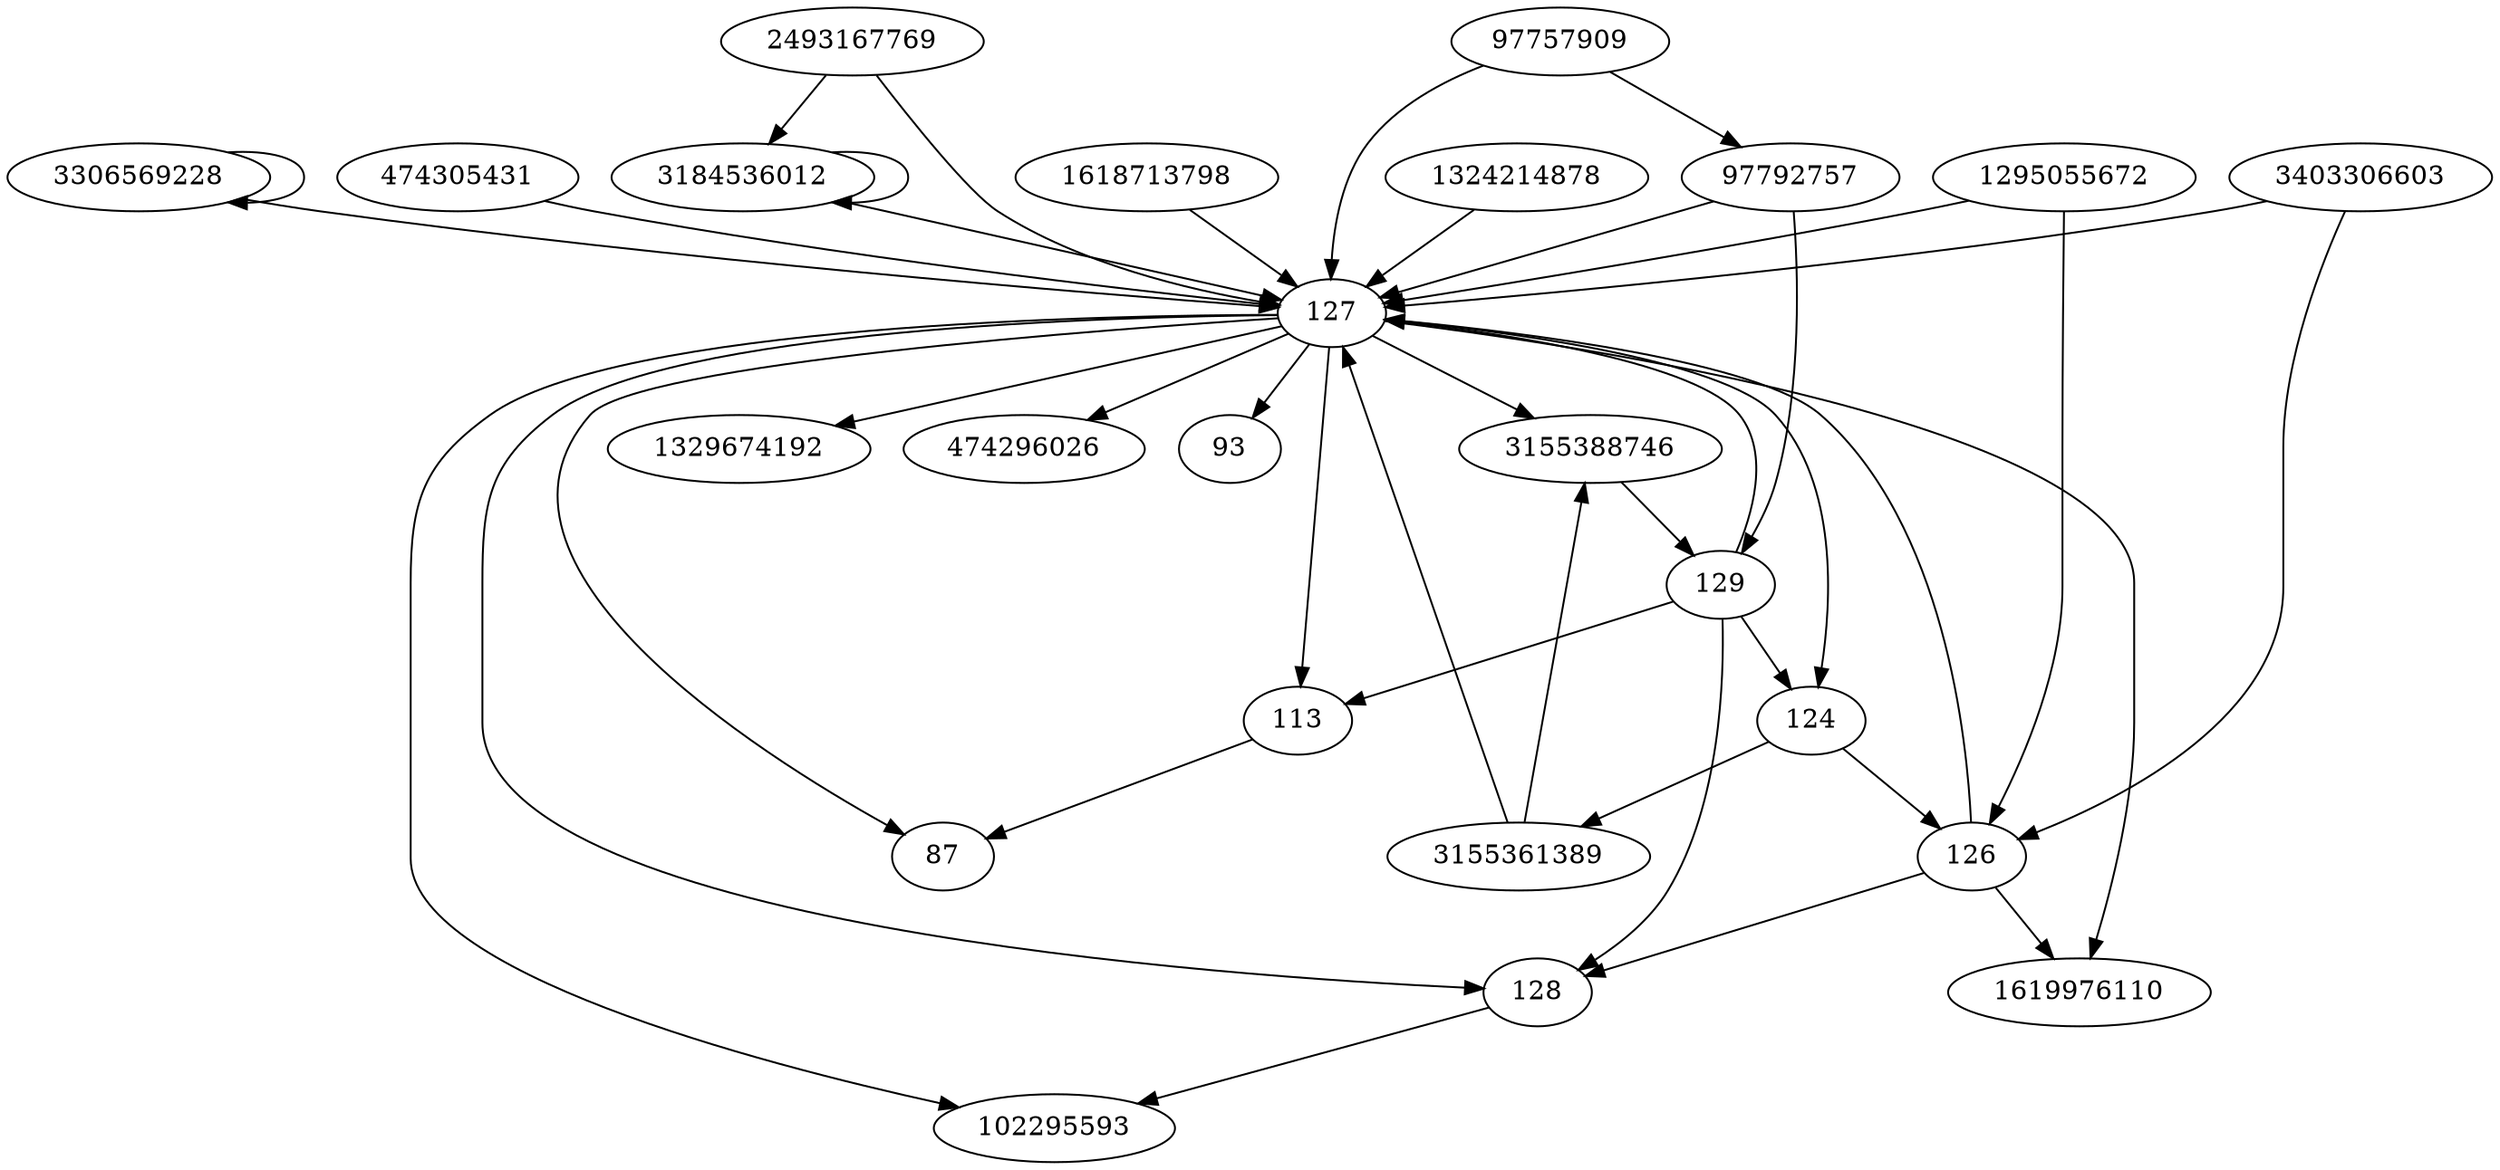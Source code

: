 digraph  {
128;
129;
3306569228;
474305431;
2493167769;
102295593;
1619976110;
1295055672;
1618713798;
3155388746;
3184536012;
1329674192;
97757909;
87;
474296026;
93;
1324214878;
3403306603;
3155361389;
113;
97792757;
124;
126;
127;
128 -> 102295593;
129 -> 128;
129 -> 124;
129 -> 127;
129 -> 113;
3306569228 -> 127;
3306569228 -> 3306569228;
474305431 -> 127;
2493167769 -> 127;
2493167769 -> 3184536012;
1295055672 -> 126;
1295055672 -> 127;
1618713798 -> 127;
3155388746 -> 129;
3184536012 -> 127;
3184536012 -> 3184536012;
97757909 -> 127;
97757909 -> 97792757;
1324214878 -> 127;
3403306603 -> 126;
3403306603 -> 127;
3155361389 -> 127;
3155361389 -> 3155388746;
113 -> 87;
97792757 -> 127;
97792757 -> 129;
124 -> 126;
124 -> 3155361389;
126 -> 127;
126 -> 128;
126 -> 1619976110;
127 -> 102295593;
127 -> 128;
127 -> 1329674192;
127 -> 474296026;
127 -> 124;
127 -> 87;
127 -> 1619976110;
127 -> 113;
127 -> 93;
127 -> 3155388746;
}
